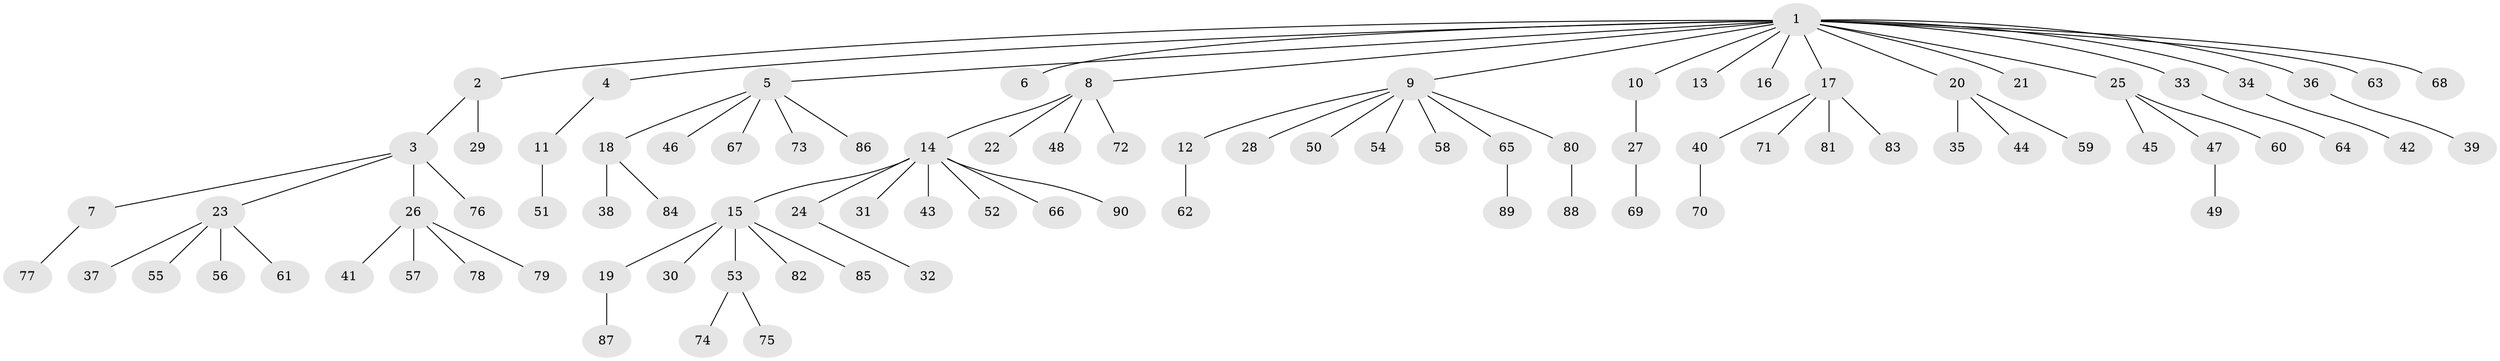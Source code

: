 // coarse degree distribution, {17: 0.015151515151515152, 2: 0.09090909090909091, 8: 0.030303030303030304, 5: 0.030303030303030304, 1: 0.7424242424242424, 4: 0.06060606060606061, 7: 0.015151515151515152, 3: 0.015151515151515152}
// Generated by graph-tools (version 1.1) at 2025/23/03/03/25 07:23:53]
// undirected, 90 vertices, 89 edges
graph export_dot {
graph [start="1"]
  node [color=gray90,style=filled];
  1;
  2;
  3;
  4;
  5;
  6;
  7;
  8;
  9;
  10;
  11;
  12;
  13;
  14;
  15;
  16;
  17;
  18;
  19;
  20;
  21;
  22;
  23;
  24;
  25;
  26;
  27;
  28;
  29;
  30;
  31;
  32;
  33;
  34;
  35;
  36;
  37;
  38;
  39;
  40;
  41;
  42;
  43;
  44;
  45;
  46;
  47;
  48;
  49;
  50;
  51;
  52;
  53;
  54;
  55;
  56;
  57;
  58;
  59;
  60;
  61;
  62;
  63;
  64;
  65;
  66;
  67;
  68;
  69;
  70;
  71;
  72;
  73;
  74;
  75;
  76;
  77;
  78;
  79;
  80;
  81;
  82;
  83;
  84;
  85;
  86;
  87;
  88;
  89;
  90;
  1 -- 2;
  1 -- 4;
  1 -- 5;
  1 -- 6;
  1 -- 8;
  1 -- 9;
  1 -- 10;
  1 -- 13;
  1 -- 16;
  1 -- 17;
  1 -- 20;
  1 -- 21;
  1 -- 25;
  1 -- 33;
  1 -- 34;
  1 -- 36;
  1 -- 63;
  1 -- 68;
  2 -- 3;
  2 -- 29;
  3 -- 7;
  3 -- 23;
  3 -- 26;
  3 -- 76;
  4 -- 11;
  5 -- 18;
  5 -- 46;
  5 -- 67;
  5 -- 73;
  5 -- 86;
  7 -- 77;
  8 -- 14;
  8 -- 22;
  8 -- 48;
  8 -- 72;
  9 -- 12;
  9 -- 28;
  9 -- 50;
  9 -- 54;
  9 -- 58;
  9 -- 65;
  9 -- 80;
  10 -- 27;
  11 -- 51;
  12 -- 62;
  14 -- 15;
  14 -- 24;
  14 -- 31;
  14 -- 43;
  14 -- 52;
  14 -- 66;
  14 -- 90;
  15 -- 19;
  15 -- 30;
  15 -- 53;
  15 -- 82;
  15 -- 85;
  17 -- 40;
  17 -- 71;
  17 -- 81;
  17 -- 83;
  18 -- 38;
  18 -- 84;
  19 -- 87;
  20 -- 35;
  20 -- 44;
  20 -- 59;
  23 -- 37;
  23 -- 55;
  23 -- 56;
  23 -- 61;
  24 -- 32;
  25 -- 45;
  25 -- 47;
  25 -- 60;
  26 -- 41;
  26 -- 57;
  26 -- 78;
  26 -- 79;
  27 -- 69;
  33 -- 64;
  34 -- 42;
  36 -- 39;
  40 -- 70;
  47 -- 49;
  53 -- 74;
  53 -- 75;
  65 -- 89;
  80 -- 88;
}
